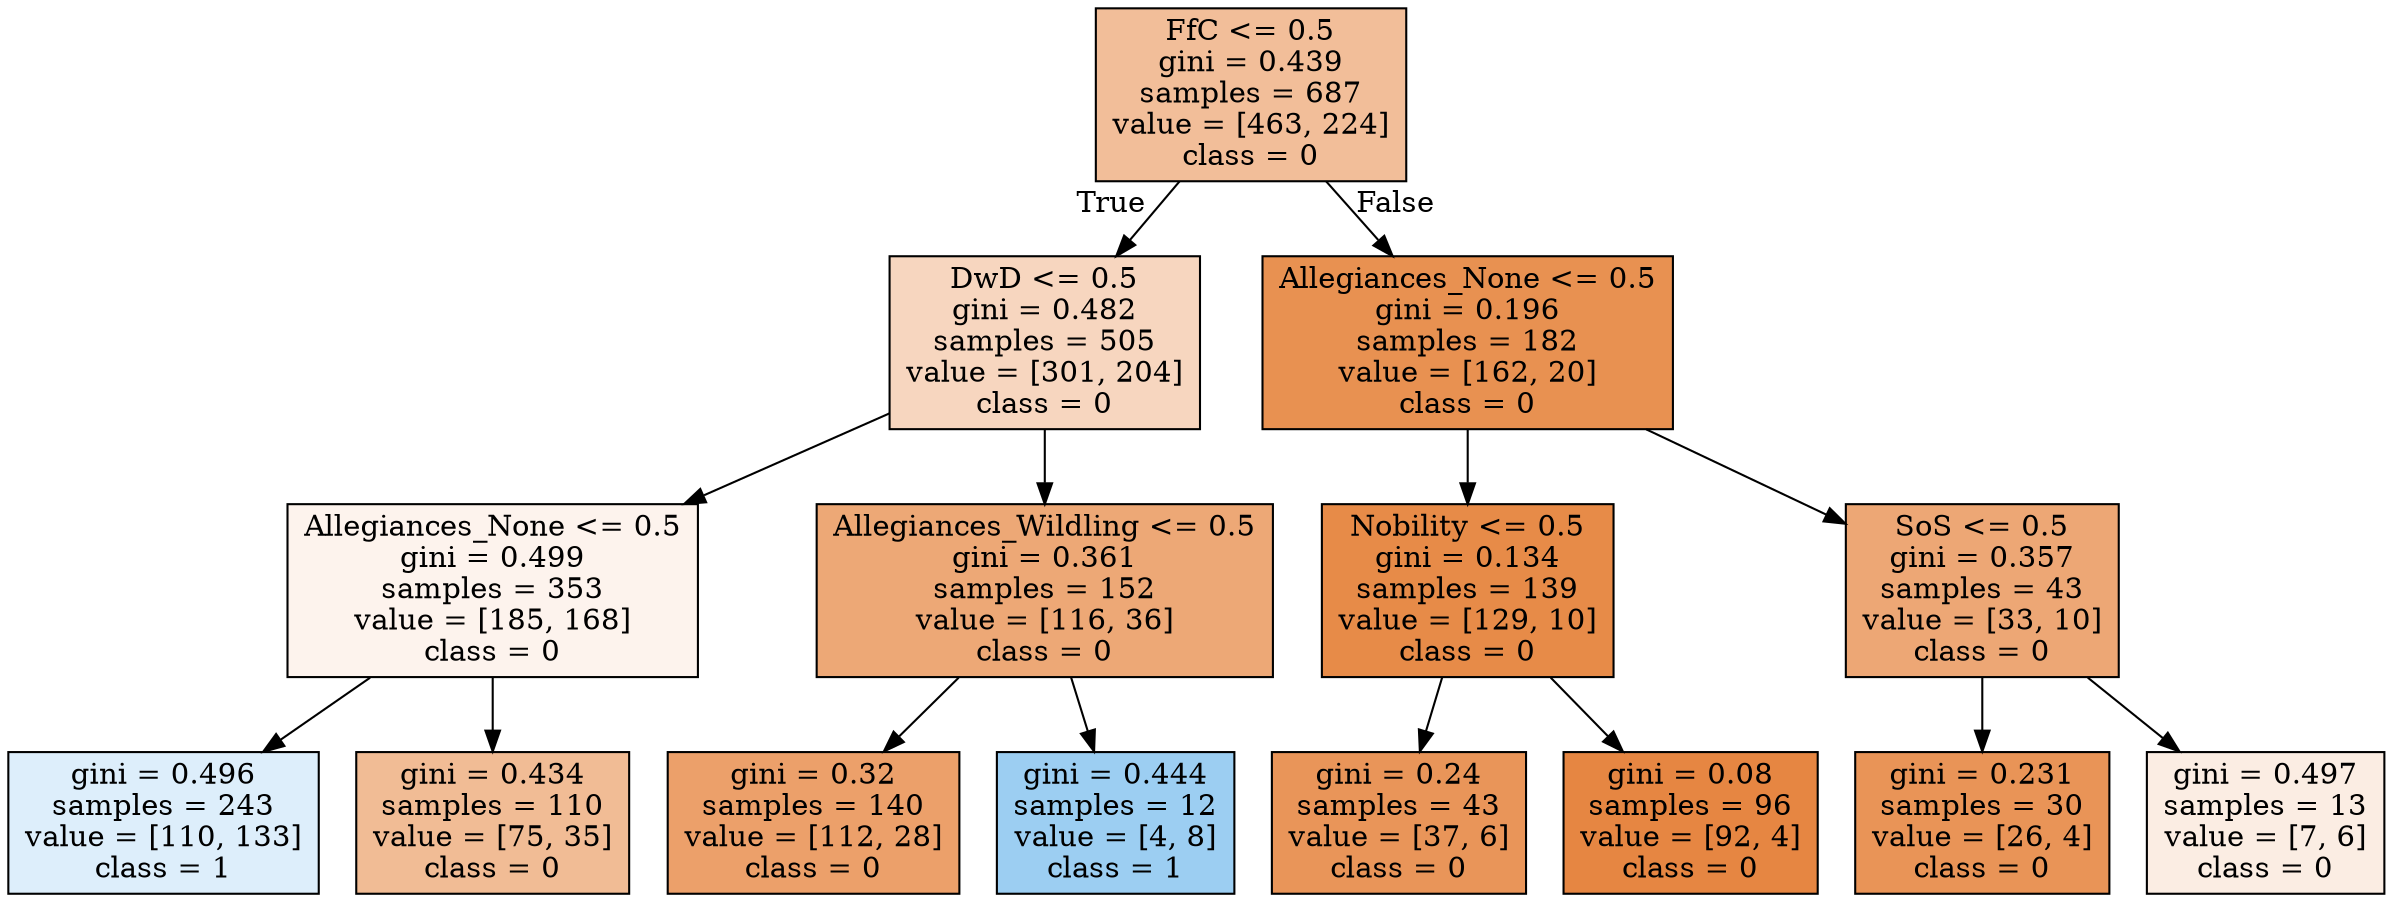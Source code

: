 digraph Tree {
node [shape=box, style="filled", color="black"] ;
0 [label="FfC <= 0.5\ngini = 0.439\nsamples = 687\nvalue = [463, 224]\nclass = 0", fillcolor="#f2be99"] ;
1 [label="DwD <= 0.5\ngini = 0.482\nsamples = 505\nvalue = [301, 204]\nclass = 0", fillcolor="#f7d6bf"] ;
0 -> 1 [labeldistance=2.5, labelangle=45, headlabel="True"] ;
2 [label="Allegiances_None <= 0.5\ngini = 0.499\nsamples = 353\nvalue = [185, 168]\nclass = 0", fillcolor="#fdf3ed"] ;
1 -> 2 ;
3 [label="gini = 0.496\nsamples = 243\nvalue = [110, 133]\nclass = 1", fillcolor="#ddeefb"] ;
2 -> 3 ;
4 [label="gini = 0.434\nsamples = 110\nvalue = [75, 35]\nclass = 0", fillcolor="#f1bc95"] ;
2 -> 4 ;
5 [label="Allegiances_Wildling <= 0.5\ngini = 0.361\nsamples = 152\nvalue = [116, 36]\nclass = 0", fillcolor="#eda876"] ;
1 -> 5 ;
6 [label="gini = 0.32\nsamples = 140\nvalue = [112, 28]\nclass = 0", fillcolor="#eca06a"] ;
5 -> 6 ;
7 [label="gini = 0.444\nsamples = 12\nvalue = [4, 8]\nclass = 1", fillcolor="#9ccef2"] ;
5 -> 7 ;
8 [label="Allegiances_None <= 0.5\ngini = 0.196\nsamples = 182\nvalue = [162, 20]\nclass = 0", fillcolor="#e89151"] ;
0 -> 8 [labeldistance=2.5, labelangle=-45, headlabel="False"] ;
9 [label="Nobility <= 0.5\ngini = 0.134\nsamples = 139\nvalue = [129, 10]\nclass = 0", fillcolor="#e78b48"] ;
8 -> 9 ;
10 [label="gini = 0.24\nsamples = 43\nvalue = [37, 6]\nclass = 0", fillcolor="#e99559"] ;
9 -> 10 ;
11 [label="gini = 0.08\nsamples = 96\nvalue = [92, 4]\nclass = 0", fillcolor="#e68642"] ;
9 -> 11 ;
12 [label="SoS <= 0.5\ngini = 0.357\nsamples = 43\nvalue = [33, 10]\nclass = 0", fillcolor="#eda775"] ;
8 -> 12 ;
13 [label="gini = 0.231\nsamples = 30\nvalue = [26, 4]\nclass = 0", fillcolor="#e99457"] ;
12 -> 13 ;
14 [label="gini = 0.497\nsamples = 13\nvalue = [7, 6]\nclass = 0", fillcolor="#fbede3"] ;
12 -> 14 ;
}
